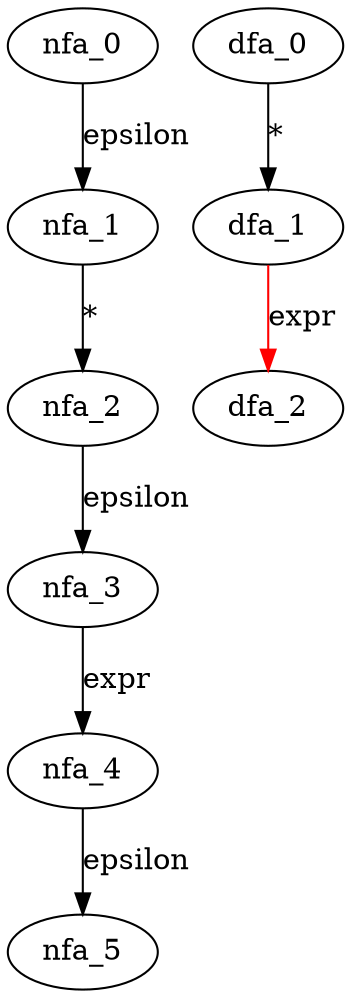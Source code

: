 digraph star_expr {
 subgraph star_expr_nfa {
  nfa_0->nfa_1[label=epsilon]
  nfa_1->nfa_2[label="*"]
  nfa_2->nfa_3[label=epsilon]
  nfa_3->nfa_4[label=expr]
  nfa_4->nfa_5[label=epsilon]
  }
 subgraph star_expr_dfa {
  dfa_0->dfa_1[label="*"]
  dfa_1->dfa_2[label=expr,color=red]
  }
}
